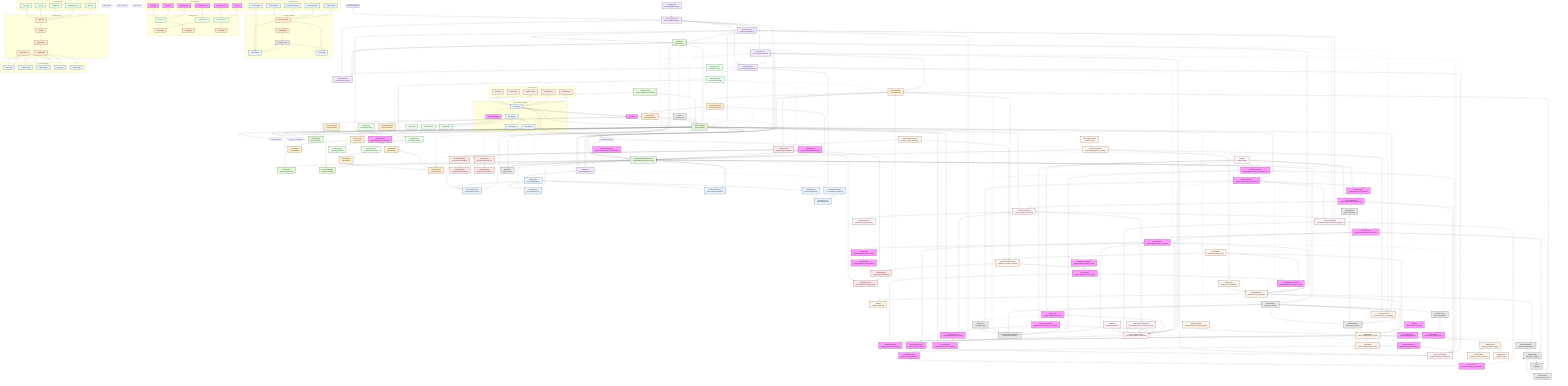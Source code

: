 graph TD
%% Import subgraphs and define cross-module dependencies
    %% Core System
    subgraph Core ["Core System"]
        direction TB
        %% Core nodes defined in core.mmd
    end

    %% DSL System
    subgraph DSL ["DSL Processing"]
        direction TB
        %% DSL nodes defined in dsl.mmd
    end

    %% Recognition System
    subgraph RecognitionSystem ["Component Recognition"]
        direction TB
        %% Recognition nodes defined in recognition.mmd
    end

    %% Modeling System
    subgraph Modeling ["Hierarchical Modeling"]
        direction TB
        %% Modeling nodes defined in modeling.mmd
    end

    %% Generation System
    subgraph Generation ["Code Generation"]
        direction TB
        %% Generation nodes defined in generation.mmd
    end

    %% Plugin System
    subgraph Plugins ["Plugin System"]
        direction TB
        %% Plugin nodes defined in plugins.mmd
    end

    %% Processing System
    subgraph Processing ["Processing System"]
        direction TB
        %% Processing nodes defined in processing.mmd
    end



%% Core System Components
ASCIIGrid["ASCIIGrid\n(hunt.core.grid)"]
Pipeline["ProcessingPipeline\n(hunt.core.pipeline)"]
CompModel["ComponentModel\n(hunt.core.model)"]
Persist["Persistence\n(hunt.core.persistence)"]
Registry["ComponentRegistry\n(hunt.core.registry)"]
Cache["CacheSystem\n(hunt.core.cache)"]
ErrorHandler["ErrorHandler\n(hunt.core.dsl.dsl_error)"]
ErrorProcessor["ErrorProcessor\n(hunt.core.dsl.dsl_error_handler)"]

%% Core Internal Dependencies
Pipeline --> ASCIIGrid
Pipeline --> CompModel
Pipeline --> Persist
Pipeline --> Registry
Pipeline --> Cache
CompModel --> Registry
CompModel --> Persist
ErrorHandler --> Pipeline
ErrorProcessor --> ErrorHandler
ErrorProcessor --> Pipeline

%% Apply core styles
class ASCIIGrid,Pipeline,CompModel,Persist,Registry,Cache,ErrorHandler,ErrorProcessor core;

%% DSL System Components
Lexer["Lexical Analyzer\n(hunt.dsl.lexer)"]
Parser["Syntax Parser\n(hunt.dsl.parser)"]
ASTGen["AST Generator\n(hunt.dsl.ast)"]
SemAnalyzer["Semantic Analyzer\n(hunt.dsl.semantic)"]
DslInterp["DslInterpreter\n(hunt.dsl.interpreter)"]
CmdDisp["CommandDispatcher\n(hunt.dsl.commands)"]
PatternDef["PatternDefinitions\n(hunt.dsl.patterns)"]
TmplEngine["TemplateEngine\n(hunt.dsl.templates)"]
Grammar["Grammar Rules\n(hunt.dsl.grammar)"]
Nodes["AST Nodes\n(hunt.dsl.nodes)"]
Evaluator["Expression Evaluator\n(hunt.dsl.evaluator)"]

%% DSL Internal Dependencies
Lexer --> Grammar
Parser --> Lexer
Parser --> Grammar
ASTGen --> Parser
ASTGen --> Nodes
SemAnalyzer --> ASTGen
DslInterp --> SemAnalyzer
DslInterp --> Evaluator
CmdDisp --> DslInterp
PatternDef --> CmdDisp
TmplEngine --> PatternDef

%% Apply DSL styles
class Lexer,Parser,ASTGen,SemAnalyzer,DslInterp,CmdDisp,PatternDef,TmplEngine,Grammar,Nodes,Evaluator dsl;

%% Recognition System Components
FloodFill["FloodFillProcessor\n(hunt.recognition.floodfill)"]
Contour["ContourDetector\n(hunt.recognition.contour)"]
Features["FeatureExtractor\n(hunt.recognition.features)"]
PatternMatch["PatternMatcher\n(hunt.recognition.matcher)"]
RuleEngine["RuleEngine\n(hunt.recognition.rules)"]
RecognitionMgr["RecognitionManager\n(hunt.recognition.manager)"]
Processing["ProcessingEngine\n(hunt.recognition.processing)"]
Training["TrainingSystem\n(hunt.recognition.training)"]

%% Recognition Internal Dependencies
RecognitionMgr --> FloodFill
RecognitionMgr --> Contour
RecognitionMgr --> Features
RecognitionMgr --> PatternMatch
RecognitionMgr --> RuleEngine
FloodFill --> ASCIIGrid
Contour --> ASCIIGrid
Features --> Contour
PatternMatch --> Features
PatternMatch --> RuleEngine
Processing --> RecognitionMgr
Training --> RecognitionMgr

%% Apply Recognition styles
class FloodFill,Contour,Features,PatternMatch,RuleEngine,RecognitionMgr,Processing,Training recog;

%% Modeling System Components
ContainAnalyzer["ContainmentAnalyzer\n(hunt.modeling.hierarchy)"]
LayoutAnalyzer["LayoutAnalyzer\n(hunt.modeling.layout)"]
RelationAnalyzer["RelationshipAnalyzer\n(hunt.modeling.relationships)"]
ModelBuilder["ModelBuilder\n(hunt.modeling.builder)"]
Spatial["SpatialAnalyzer\n(hunt.modeling.spatial)"]
Arrangement["ArrangementManager\n(hunt.modeling.arrangement)"]
Graph["GraphProcessor\n(hunt.modeling.graph)"]

%% Modeling Internal Dependencies
ModelBuilder --> ContainAnalyzer
ModelBuilder --> LayoutAnalyzer
ModelBuilder --> RelationAnalyzer
ModelBuilder --> Spatial
ContainAnalyzer --> CompModel
LayoutAnalyzer --> CompModel
RelationAnalyzer --> CompModel
Spatial --> Graph
Arrangement --> Graph

%% Apply Modeling styles
class ContainAnalyzer,LayoutAnalyzer,RelationAnalyzer,ModelBuilder,Spatial,Arrangement,Graph model;

%% Code Generation Components
Generator["CodeGenerator\n(hunt.generation.generator)"]
Templates["TemplateRegistry\n(hunt.generation.templates)"]
Adapters["FrameworkAdapters\n(hunt.generation.adapters)"]
PropMapper["PropertyMapper\n(hunt.generation.renderers)"]
TemplateEngine["TemplateProcessor\n(hunt.generation.template_engine)"]
CodeGenCore["CoreGenerator\n(hunt.generation.code_gen)"]
Renderers["RenderingEngine\n(hunt.generation.renderers)"]

%% Generation Internal Dependencies
Generator --> Templates
Generator --> Adapters
Generator --> TemplateEngine
Generator --> CodeGenCore
CodeGenCore --> Renderers
Adapters --> PropMapper
Templates --> TemplateEngine

%% Apply Generation styles
class Generator,Templates,Adapters,PropMapper,TemplateEngine,CodeGenCore,Renderers codegen;

%% Plugin System Components
PluginMgr["PluginManager\n(hunt.plugins.manager)"]
ExtRegistry["ExtensionRegistry\n(hunt.plugins.extension)"]
PluginReg["PluginRegistry\n(hunt.plugins.registry)"]
Discovery["PluginDiscovery\n(hunt.plugins.discovery)"]
Loader["PluginLoader\n(hunt.plugins.loader)"]
Points["ExtensionPoints\n(hunt.plugins.points)"]

%% Plugin Internal Dependencies
PluginMgr --> ExtRegistry
PluginMgr --> PluginReg
PluginMgr --> Discovery
Loader --> PluginMgr
Points --> ExtRegistry

%% Apply Plugin styles
class PluginMgr,ExtRegistry,PluginReg,Discovery,Loader,Points plugin;

%% Processing System Components
Transform["Transformations\n(processing.transform)"]
CompMapping["ComponentMapping\n(processing.transform.component_mapping)"]
OverlayMgr["ComponentOverlayManager\n(processing.transform.component_overlay)"]
FloodFillComp["FloodFillComponent\n(processing.transform.flood_fill)"]

Validation["Validation\n(processing.validation)"]
ClassProcessor["ComponentClassification\n(processing.validation.classification)"]

Analysis["Analysis\n(processing.analysis)"]
NeuroAnalysis["NeuromorphicAnalysis\n(processing.analysis.neuromorphic)"]

%% Processing Internal Dependencies
Transform --> CompMapping
Transform --> OverlayMgr
Transform --> FloodFillComp

Validation --> ClassProcessor
ClassProcessor --> NeuroAnalysis

Analysis --> NeuroAnalysis
CompMapping --> ClassProcessor
OverlayMgr --> ClassProcessor

%% Apply processing styles
class Transform,CompMapping,OverlayMgr,FloodFillComp,Validation,ClassProcessor,Analysis,NeuroAnalysis processing;

%% Pattern System Components
%% Definition Components
PatternLearner["PatternLearner\n(patterns.definitions.pattern_learner)"]
PatternMatcher["PatternMatcher\n(patterns.definitions.pattern_matcher)"]
PatternOptimizer["PatternOptimizer\n(patterns.definitions.pattern_optimizer)"]
CodeTemplate["CodeTemplate\n(patterns.definitions.code_template)"]
PropTemplate["ComponentPropsTemplate\n(patterns.definitions.component_props)"]
TkTemplate["TkMappingTemplate\n(patterns.definitions.tk_mapping)"]
ASCIIExamples["ASCIIExamples\n(patterns.definitions.ascii_examples)"]
TabExample["TabbedContentExample\n(patterns.definitions.tabbed_content)"]

%% Matching Components
FloodFillProc["FloodFillProcessor\n(patterns.matching.flood_fill)"]
GridTransform["GridTransformer\n(patterns.matching.grid_transformer)"]
HierarchicalCluster["HierarchicalClustering\n(patterns.matching.hierarchical)"]
ParsingAlgo["ParsingAlgorithms\n(patterns.matching.parsing)"]

%% Rules Components
DslParser["DslParser\n(patterns.rules.dsl_parser)"]
PatternRegistry["PatternRegistry\n(patterns.rules.pattern_registry)"]
RecognitionProc["RecognitionProcessor\n(patterns.rules.recognition)"]

%% Pattern Internal Dependencies
%% Definition Dependencies
PatternLearner --> ASCIIExamples
PatternMatcher --> PatternLearner
PatternOptimizer --> PatternMatcher
CodeTemplate --> PropTemplate
CodeTemplate --> TkTemplate
TabExample --> CodeTemplate

%% Matching Dependencies
FloodFillProc --> GridTransform
HierarchicalCluster --> FloodFillProc
ParsingAlgo --> HierarchicalCluster

%% Rules Dependencies
DslParser --> PatternRegistry
PatternRegistry --> RecognitionProc
RecognitionProc --> PatternMatcher
RecognitionProc --> FloodFillProc

%% Apply patterns styles
class PatternLearner,PatternMatcher,PatternOptimizer,CodeTemplate,PropTemplate,TkTemplate,ASCIIExamples,TabExample,FloodFillProc,GridTransform,HierarchicalCluster,ParsingAlgo,DslParser,PatternRegistry,RecognitionProc patterns;

%% Engine System Components
%% Analysis Components
Analysis["Analysis\n(engine.analysis)"]
CompAnalysis["ComponentAnalysis\n(engine.analysis.component_analysis)"]
CompAnalysis2["ComponentAnalysis2\n(engine.analysis.component_analysis_two)"]
SpatialAnalysis["SpatialAnalysis\n(engine.analysis.spatial_analysis)"]
TemporalReasoning["TemporalReasoning\n(engine.analysis.temporal_reasoning)"]
DecisionTree["DecisionTree\n(engine.analysis.decision_tree)"]
DTClassifier["DecisionTreeClassifier\n(engine.analysis.decision_tree_classifier)"]

%% Modeling Components
Modeling["Modeling\n(engine.modeling)"]
CompModel["ComponentModelRepresentation\n(engine.modeling.component_model)"]
CompProps["ComponentProperties\n(engine.modeling.component_properties)"]
DrawingMode["DrawingMode\n(engine.modeling.drawing_mode)"]

%% Pipeline Components
Pipeline["ProcessingPipeline\n(engine.pipeline)"]
ASCIIProc["ASCIIProcessor\n(engine.pipeline.ascii_processor)"]
ContourDetection["ContourDetection\n(engine.pipeline.contour_detection)"]
FeatureExtraction["FeatureExtraction\n(engine.pipeline.feature_extraction)"]
FloodFill["FloodFillProcessor\n(engine.pipeline.flood_fill)"]
Transform["TransformationPipeline\n(engine.pipeline.transformation)"]

%% Engine Internal Dependencies
%% Analysis Dependencies
Analysis --> CompAnalysis
Analysis --> CompAnalysis2
Analysis --> SpatialAnalysis
Analysis --> TemporalReasoning
Analysis --> DecisionTree
Analysis --> DTClassifier

CompAnalysis2 --> CompAnalysis
DecisionTree --> DTClassifier
SpatialAnalysis --> TemporalReasoning
CompAnalysis --> SpatialAnalysis

%% Pipeline Dependencies
Pipeline --> ASCIIProc
Pipeline --> ContourDetection
Pipeline --> FeatureExtraction
Pipeline --> FloodFill
Pipeline --> Transform

ASCIIProc --> FloodFill
ContourDetection --> FloodFill
FeatureExtraction --> ContourDetection
Transform --> FeatureExtraction

%% Modeling Dependencies
Modeling --> CompModel
Modeling --> CompProps
Modeling --> DrawingMode

CompProps --> CompModel
DrawingMode --> CompModel

%% Cross-component Dependencies
CompAnalysis --> Pipeline
TemporalReasoning --> Transform
DTClassifier --> FeatureExtraction
CompModel --> CompAnalysis2

%% Apply engine styles
class Analysis,CompAnalysis,CompAnalysis2,SpatialAnalysis,TemporalReasoning,DecisionTree,DTClassifier,Modeling,CompModel,CompProps,DrawingMode,Pipeline,ASCIIProc,ContourDetection,FeatureExtraction,FloodFill,Transform engine;

%% Interface System Components
%% UI Components
GridWidget["ASCIIGridWidget\n(interface.ui.ascii_grid_widget)"]
DslGrid["DslGrid\n(interface.ui.dsl_grid)"]
CodeComposer["CodeCompositionEngine\n(interface.ui.code_composition)"]
TmplEngine["ComponentTemplateEngine\n(interface.ui.component_template)"]
PropEditor["PropertyEditor\n(interface.ui.property_editor)"]
ContentSwitch["ContentSwitcher\n(interface.ui.content_switcher)"]
TabbedContent["TabbedContent\n(interface.ui.tabbed_content)"]
Tabs["TabsManager\n(interface.ui.tabs)"]

%% API Components
AppController["ApplicationController\n(interface.api.application_controller)"]
UITranslator["ASCIIUITranslator\n(interface.api.ascii_ui_translation)"]
CLI["CommandLineInterface\n(interface.api.cli)"]
Visualizer["DslVisualizer\n(interface.api.dsl_visualizer)"]

%% Adapter Components
FrameworkAdapter["FrameworkAdapter\n(interface.adapters.framework_adapter)"]
TkAdapter["TkinterAdapter\n(interface.adapters.tkinter_adapter)"]
TkPlugin["TkinterPlugin\n(interface.adapters.tkinter_plugin)"]

%% Interface Internal Dependencies
%% UI Dependencies
GridWidget --> DslGrid
TabbedContent --> Tabs
TabbedContent --> ContentSwitch
PropEditor --> TmplEngine
CodeComposer --> TmplEngine

%% API Dependencies
AppController --> UITranslator
AppController --> Visualizer
CLI --> AppController
Visualizer --> GridWidget

%% Adapter Dependencies
FrameworkAdapter --> TkAdapter
TkAdapter --> TkPlugin
TkAdapter --> GridWidget
TkAdapter --> PropEditor
TkAdapter --> TabbedContent

%% Apply interface styles
class GridWidget,DslGrid,CodeComposer,TmplEngine,PropEditor,ContentSwitch,TabbedContent,Tabs,AppController,UITranslator,CLI,Visualizer,FrameworkAdapter,TkAdapter,TkPlugin ui;

%% Utils System Components
%% Core Utils
ASCIIUtils["ASCIIUtils\n(utils.ascii_utils)"]
DslUtils["DslUtils\n(utils.dsl_utils)"]
StorageProviders["StorageProviders\n(utils.storage_providers)"]

%% Plugin System
Plugin["Plugin\n(utils.plugin)"]
PluginManager["PluginManager\n(utils.plugin_manager)"]
ExtensionPoint["ExtensionPoint\n(utils.extension_point)"]

%% Cache System
CacheManager["CacheManager\n(utils.cache_manager)"]
CacheProvider["CacheProvider\n(utils.cache.provider)"]

%% Helpers
FuncRelManager["FunctionalRelationshipManager\n(utils.helpers.functional)"]
PerfMonitor["PerformanceMonitor\n(utils.helpers.performance)"]
QitiaAnalyzer["QitiaAnalyzer\n(utils.helpers.qitia)"]
SansiaImporter["SansiaImporter\n(utils.helpers.sansia)"]

%% Utils Internal Dependencies
%% Core Dependencies
DslUtils --> ASCIIUtils
StorageProviders --> CacheManager

%% Plugin Dependencies
PluginManager --> Plugin
PluginManager --> ExtensionPoint
Plugin --> ExtensionPoint

%% Cache Dependencies
CacheManager --> CacheProvider
CacheManager --> StorageProviders

%% Helper Dependencies
PerfMonitor --> PluginManager
QitiaAnalyzer --> FuncRelManager
SansiaImporter --> StorageProviders
FuncRelManager --> CacheManager

%% Apply utils styles
class ASCIIUtils,DslUtils,StorageProviders,Plugin,PluginManager,ExtensionPoint,CacheManager,CacheProvider,FuncRelManager,PerfMonitor,QitiaAnalyzer,SansiaImporter utils;

%% Testing Infrastructure
    subgraph Testing ["Testing System"]
        direction TB
        UnitTests["Unit Tests"]
        IntegTests["Integration Tests"]
        E2ETests["End-to-End Tests"]
        TestFixtures["Test Fixtures"]
        MockObjects["Mock Objects"]
        TestUtils["Test Utilities"]
    end

    %% Test Categories
    subgraph TestTypes ["Test Categories"]
        CoreTests["Core Tests"]
        DSLTests["DSL Tests"]
        RecogTests["Recognition Tests"]
        ModelTests["Modeling Tests"]
        GenTests["Generation Tests"]
        UITests["UI Tests"]
    end

    %% Test Dependencies
    UnitTests --> TestFixtures
    UnitTests --> MockObjects
    IntegTests --> TestFixtures
    E2ETests --> TestUtils

    %% Test Coverage
    CoreTests --> UnitTests
    DSLTests --> UnitTests
    RecogTests --> IntegTests
    ModelTests --> UnitTests
    GenTests --> E2ETests
    UITests --> E2ETests

    %% Style definitions
    classDef default fill:#f9f,stroke:#333,stroke-width:2px;
    classDef test fill:#e6ffe6,stroke:#333,stroke-width:2px;
    classDef fixture fill:#ffe6cc,stroke:#333,stroke-width:2px;

    class UnitTests,IntegTests,E2ETests test;
    class TestFixtures,MockObjects,TestUtils fixture;

%% Error Handling System
    subgraph ErrorSystem ["Error Handling System"]
        direction TB
        ErrorHandler["Error Handler"]
        ErrorRegistry["Error Registry"]
        ErrorLogger["Error Logger"]
        ErrorReporter["Error Reporter"]
        RecoveryManager["Recovery Manager"]
    end

    %% Error Types
    subgraph ErrorTypes ["Error Categories"]
        DSLErrors["DSL Errors"]
        ParseErrors["Parse Errors"]
        ValidationErrors["Validation Errors"]
        RuntimeErrors["Runtime Errors"]
        SystemErrors["System Errors"]
    end

    %% Error Flows
    DSLErrors --> ErrorHandler
    ParseErrors --> ErrorHandler
    ValidationErrors --> ErrorHandler
    RuntimeErrors --> ErrorHandler
    SystemErrors --> ErrorHandler

    ErrorHandler --> ErrorRegistry
    ErrorRegistry --> ErrorLogger
    ErrorRegistry --> ErrorReporter
    ErrorHandler --> RecoveryManager

    %% Recovery Actions
    RecoveryManager --> RetryAction["Retry Action"]
    RecoveryManager --> FallbackAction["Fallback Action"]
    RecoveryManager --> CleanupAction["Cleanup Action"]

    %% Style definitions
    classDef default fill:#f9f,stroke:#333,stroke-width:2px;
    classDef error fill:#ffe6e6,stroke:#333,stroke-width:2px;
    classDef handler fill:#e6f3ff,stroke:#333,stroke-width:2px;
    classDef action fill:#e6ffe6,stroke:#333,stroke-width:2px;

    class ErrorHandler,ErrorRegistry,ErrorLogger,ErrorReporter handler;
    class DSLErrors,ParseErrors,ValidationErrors,RuntimeErrors,SystemErrors error;
    class RetryAction,FallbackAction,CleanupAction action;

%% Persistence System
    subgraph Persistence ["Persistence System"]
        direction TB
        StorageManager["Storage Manager"]
        CacheSystem["Cache System"]
        FileStorage["File Storage"]
        StateManager["State Manager"]
        PersistenceUtils["Persistence Utils"]
    end

    %% Storage Types
    subgraph StorageTypes ["Storage Types"]
        PatternStorage["Pattern Storage"]
        ComponentStorage["Component Storage"]
        TemplateStorage["Template Storage"]
        ConfigStorage["Config Storage"]
        CacheStorage["Cache Storage"]
    end

    %% Storage Operations
    StorageManager --> FileStorage
    StorageManager --> CacheSystem
    StorageManager --> StateManager

    PatternStorage --> StorageManager
    ComponentStorage --> StorageManager
    TemplateStorage --> StorageManager
    ConfigStorage --> StorageManager
    CacheStorage --> CacheSystem

    %% Persistence Utils
    PersistenceUtils --> FileStorage
    PersistenceUtils --> CacheSystem
    StateManager --> PersistenceUtils

    %% Style definitions
    classDef default fill:#f9f,stroke:#333,stroke-width:2px;
    classDef storage fill:#e6f3ff,stroke:#333,stroke-width:2px;
    classDef manager fill:#ffe6cc,stroke:#333,stroke-width:2px;
    classDef utils fill:#e6ffe6,stroke:#333,stroke-width:2px;

    class StorageManager,StateManager manager;
    class FileStorage,CacheSystem,PatternStorage,ComponentStorage,TemplateStorage,ConfigStorage,CacheStorage storage;
    class PersistenceUtils utils;

%% Logging System
    subgraph Logging ["Logging System"]
        direction TB
        LogManager["Log Manager"]
        LogFormatter["Log Formatter"]
        LogRouter["Log Router"]
        LogFilter["Log Filter"]
        LogAnalyzer["Log Analyzer"]
    end

    %% Log Destinations
    subgraph LogDest ["Log Destinations"]
        FileLogger["File Logger"]
        ConsoleLogger["Console Logger"]
        MetricsLogger["Metrics Logger"]
        AlertLogger["Alert Logger"]
        DebugLogger["Debug Logger"]
    end

    %% Log Categories
    subgraph LogTypes ["Log Categories"]
        ErrorLogs["Error Logs"]
        InfoLogs["Info Logs"]
        DebugLogs["Debug Logs"]
        PerfLogs["Performance Logs"]
        AuditLogs["Audit Logs"]
    end

    %% Logging Flow
    ErrorLogs --> LogRouter
    InfoLogs --> LogRouter
    DebugLogs --> LogRouter
    PerfLogs --> LogRouter
    AuditLogs --> LogRouter

    LogRouter --> LogFilter
    LogFilter --> LogFormatter
    LogFormatter --> LogManager

    LogManager --> FileLogger
    LogManager --> ConsoleLogger
    LogManager --> MetricsLogger
    LogManager --> AlertLogger
    LogManager --> DebugLogger

    LogAnalyzer --> FileLogger
    LogAnalyzer --> MetricsLogger

    %% Style definitions
    classDef default fill:#f9f,stroke:#333,stroke-width:2px;
    classDef logger fill:#e6f3ff,stroke:#333,stroke-width:2px;
    classDef manager fill:#ffe6cc,stroke:#333,stroke-width:2px;
    classDef logtype fill:#e6ffe6,stroke:#333,stroke-width:2px;

    class LogManager,LogFormatter,LogRouter,LogFilter,LogAnalyzer manager;
    class FileLogger,ConsoleLogger,MetricsLogger,AlertLogger,DebugLogger logger;
    class ErrorLogs,InfoLogs,DebugLogs,PerfLogs,AuditLogs logtype;

%% Cross-module Dependencies
    %% Core <-> Recognition
    Pipeline --> RecognitionSystem
    FloodFill --> ASCIIGrid
    Contour --> ASCIIGrid
    ErrorHandler --> Recognition
    ASCIIGrid -.-> PatternMatch
    CompModel -.-> RuleEngine

    %% Core <-> Modeling
    Pipeline --> Modeling
    ContainAnalyzer --> CompModel
    LayoutAnalyzer --> CompModel
    RelationAnalyzer --> CompModel
    ErrorHandler --> Modeling
    CompModel -.-> SpatialAnalysis
    ASCIIGrid -.-> ModelBuilder

    %% Core <-> Generation
    Pipeline --> Generation
    Generator --> CompModel
    ErrorHandler --> Generation
    CompModel -.-> Templates
    ASCIIGrid -.-> CodeGenCore

    %% DSL <-> Core
    DslInterp --> Pipeline
    CmdDisp --> CompModel
    ErrorHandler --> DslInterp
    Pipeline -.-> CmdDisp
    ASCIIGrid -.-> DslInterp

    %% DSL <-> Recognition
    PatternDef --> PatternMatch
    PatternDef --> RuleEngine
    RuleEngine -.-> DslInterp
    PatternMatch -.-> Grammar

    %% DSL <-> Generation
    TmplEngine --> Templates
    PatternDef --> Generator
    Generator -.-> Grammar
    Templates -.-> PatternDef

    %% Plugin System Dependencies
    PluginMgr --> Pipeline
    ExtRegistry -.-> PatternDef
    ExtRegistry -.-> Generator
    ExtRegistry -.-> Features
    Pipeline -.-> PluginMgr
    Features -.-> ExtRegistry

    %% Recognition <-> Modeling
    Features --> Spatial
    RuleEngine --> ModelBuilder
    ModelBuilder -.-> PatternMatch
    Spatial -.-> RuleEngine

    %% Engine <-> Processing
    DecisionTree --> ClassProcessor
    TemporalReasoning --> NeuroAnalysis
    CompAnalysis --> CompMapping
    CompAnalysis2 --> NeuroAnalysis
    DTClassifier --> ClassProcessor
    ClassProcessor -.-> CompAnalysis
    NeuroAnalysis -.-> TemporalReasoning
    CompMapping -.-> CompAnalysis2

    %% Processing <-> Recognition
    ClassProcessor --> PatternMatch
    NeuroAnalysis --> Features
    CompMapping --> FloodFill
    PatternMatch -.-> NeuroAnalysis
    Features -.-> ClassProcessor
    FloodFill -.-> CompMapping

    %% Interface <-> Core
    GridWidget --> ASCIIGrid
    UITranslator --> Pipeline
    AppController --> CompModel
    ASCIIGrid -.-> UITranslator
    Pipeline -.-> AppController
    CompModel -.-> GridWidget

    %% Interface <-> Generation
    CodeComposer --> Generator
    TmplEngine --> CodeTemplate
    Generator -.-> UITranslator
    CodeTemplate -.-> TmplEngine

    %% Interface <-> Patterns
    GridWidget --> PatternMatcher
    PropEditor --> PropTemplate
    TkAdapter --> TkTemplate
    PatternMatcher -.-> PropEditor
    PropTemplate -.-> GridWidget
    TkTemplate -.-> TkAdapter

    %% Patterns <-> Processing
    PatternOptimizer --> ClassProcessor
    GridTransform --> CompMapping
    HierarchicalCluster --> NeuroAnalysis
    ClassProcessor -.-> HierarchicalCluster
    CompMapping -.-> PatternOptimizer
    NeuroAnalysis -.-> GridTransform

    %% Utils <-> Core
    ASCIIUtils --> ASCIIGrid
    DslUtils --> Pipeline
    CacheManager --> CompModel
    ASCIIGrid -.-> DslUtils
    Pipeline -.-> CacheManager
    CompModel -.-> ASCIIUtils

    %% Utils <-> Interface
    PerfMonitor --> GridWidget
    StorageProviders --> TkAdapter
    CacheManager --> UITranslator
    GridWidget -.-> CacheManager
    TkAdapter -.-> PerfMonitor
    UITranslator -.-> StorageProviders

    %% Utils <-> Engine
    CacheManager --> DecisionTree
    QitiaAnalyzer --> CompAnalysis
    SansiaImporter --> TemporalReasoning
    FuncRelManager --> CompAnalysis2
    DecisionTree -.-> QitiaAnalyzer
    CompAnalysis -.-> CacheManager
    TemporalReasoning -.-> SansiaImporter
    CompAnalysis2 -.-> FuncRelManager

    %% Utils <-> Patterns
    FuncRelManager --> PatternMatcher
    CacheProvider --> PatternRegistry
    PluginManager --> PatternOptimizer
    ExtensionPoint --> PatternDef
    PatternMatcher -.-> CacheProvider
    PatternRegistry -.-> PluginManager
    PatternOptimizer -.-> ExtensionPoint
    PatternDef -.-> FuncRelManager

    %% Style definitions
    classDef default fill:#f9f,stroke:#333,stroke-width:2px,color:#000000;
    classDef core fill:#e1f7d5,stroke:#333,stroke-width:2px,color:#000000;
    classDef dsl fill:#ffedcc,stroke:#333,stroke-width:2px,color:#000000;
    classDef recog fill:#f2e6ff,stroke:#333,stroke-width:2px,color:#000000;
    classDef model fill:#e6f3ff,stroke:#333,stroke-width:2px,color:#000000;
    classDef codegen fill:#ffe6e6,stroke:#333,stroke-width:2px,color:#000000;
    classDef plugin fill:#e6ffe6,stroke:#333,stroke-width:2px,color:#000000;
    classDef ui fill:#fff2e6,stroke:#333,stroke-width:2px,color:#000000;
    classDef utils fill:#e6e6e6,stroke:#333,stroke-width:2px,color:#000000;
    classDef processing fill:#fff0f9,stroke:#333,stroke-width:2px,color:#000000;